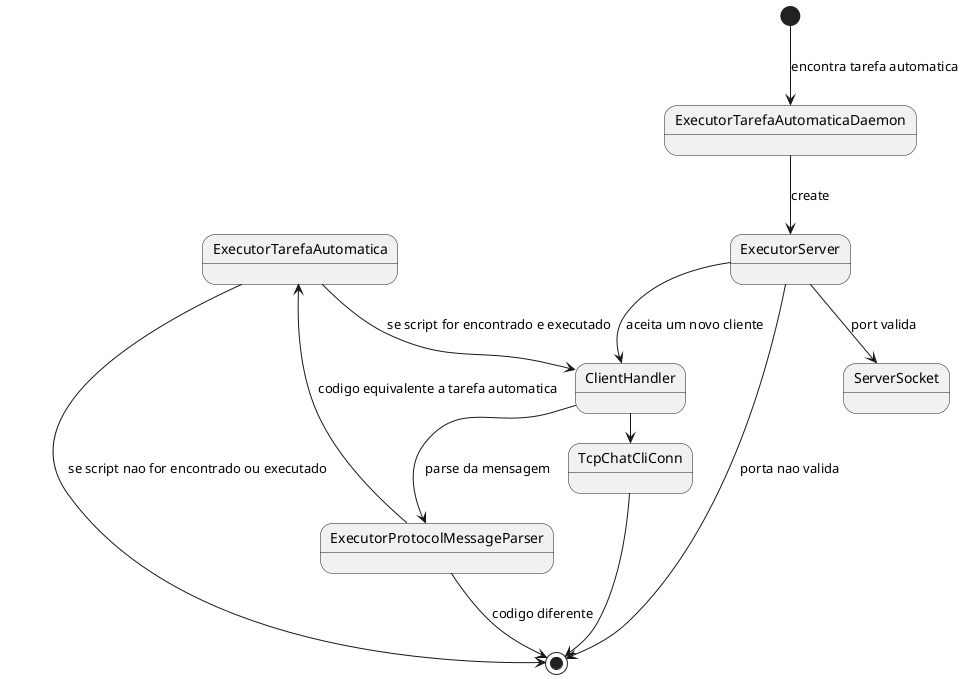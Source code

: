 @startuml
'scale 350 width
skinparam monochrome true

[*] --> ExecutorTarefaAutomaticaDaemon : encontra tarefa automatica

ExecutorTarefaAutomaticaDaemon --> ExecutorServer : create
ExecutorServer --> ServerSocket : port valida
ExecutorServer --> [*] : porta nao valida
ExecutorServer --> ClientHandler : aceita um novo cliente
ClientHandler --> ExecutorProtocolMessageParser : parse da mensagem
ExecutorProtocolMessageParser --> ExecutorTarefaAutomatica : codigo equivalente a tarefa automatica
ExecutorProtocolMessageParser --> [*] : codigo diferente
ExecutorTarefaAutomatica --> ClientHandler : se script for encontrado e executado
ExecutorTarefaAutomatica -> [*] : se script nao for encontrado ou executado
ClientHandler -> TcpChatCliConn : envia mensagem que acabou a execucao
TcpChatCliConn --> [*]

@enduml
